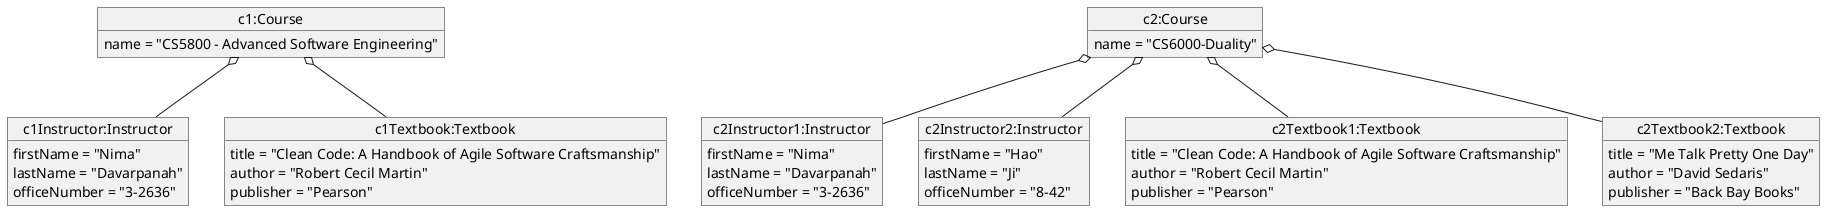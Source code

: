 @startuml

object "c1:Course" as crs1 {
    name = "CS5800 - Advanced Software Engineering"
}

object "c1Instructor:Instructor" as ins1 {
    firstName = "Nima"
    lastName = "Davarpanah"
    officeNumber = "3-2636"
}

object "c1Textbook:Textbook" as txt1 {
    title = "Clean Code: A Handbook of Agile Software Craftsmanship"
    author = "Robert Cecil Martin"
    publisher = "Pearson"
}

object "c2:Course" as crs2 {
    name = "CS6000-Duality"
}

object "c2Instructor1:Instructor" as ins2 {
    firstName = "Nima"
    lastName = "Davarpanah"
    officeNumber = "3-2636"
}

object "c2Instructor2:Instructor" as ins3 {
    firstName = "Hao"
    lastName = "Ji"
    officeNumber = "8-42"
}

object "c2Textbook1:Textbook" as txt2 {
    title = "Clean Code: A Handbook of Agile Software Craftsmanship"
    author = "Robert Cecil Martin"
    publisher = "Pearson"
}

object "c2Textbook2:Textbook" as txt3 {
    title = "Me Talk Pretty One Day"
    author = "David Sedaris"
    publisher = "Back Bay Books"
}

crs1 o-- ins1
crs1 o-- txt1

crs2 o-- ins2
crs2 o-- ins3
crs2 o-- txt2
crs2 o-- txt3

@enduml
